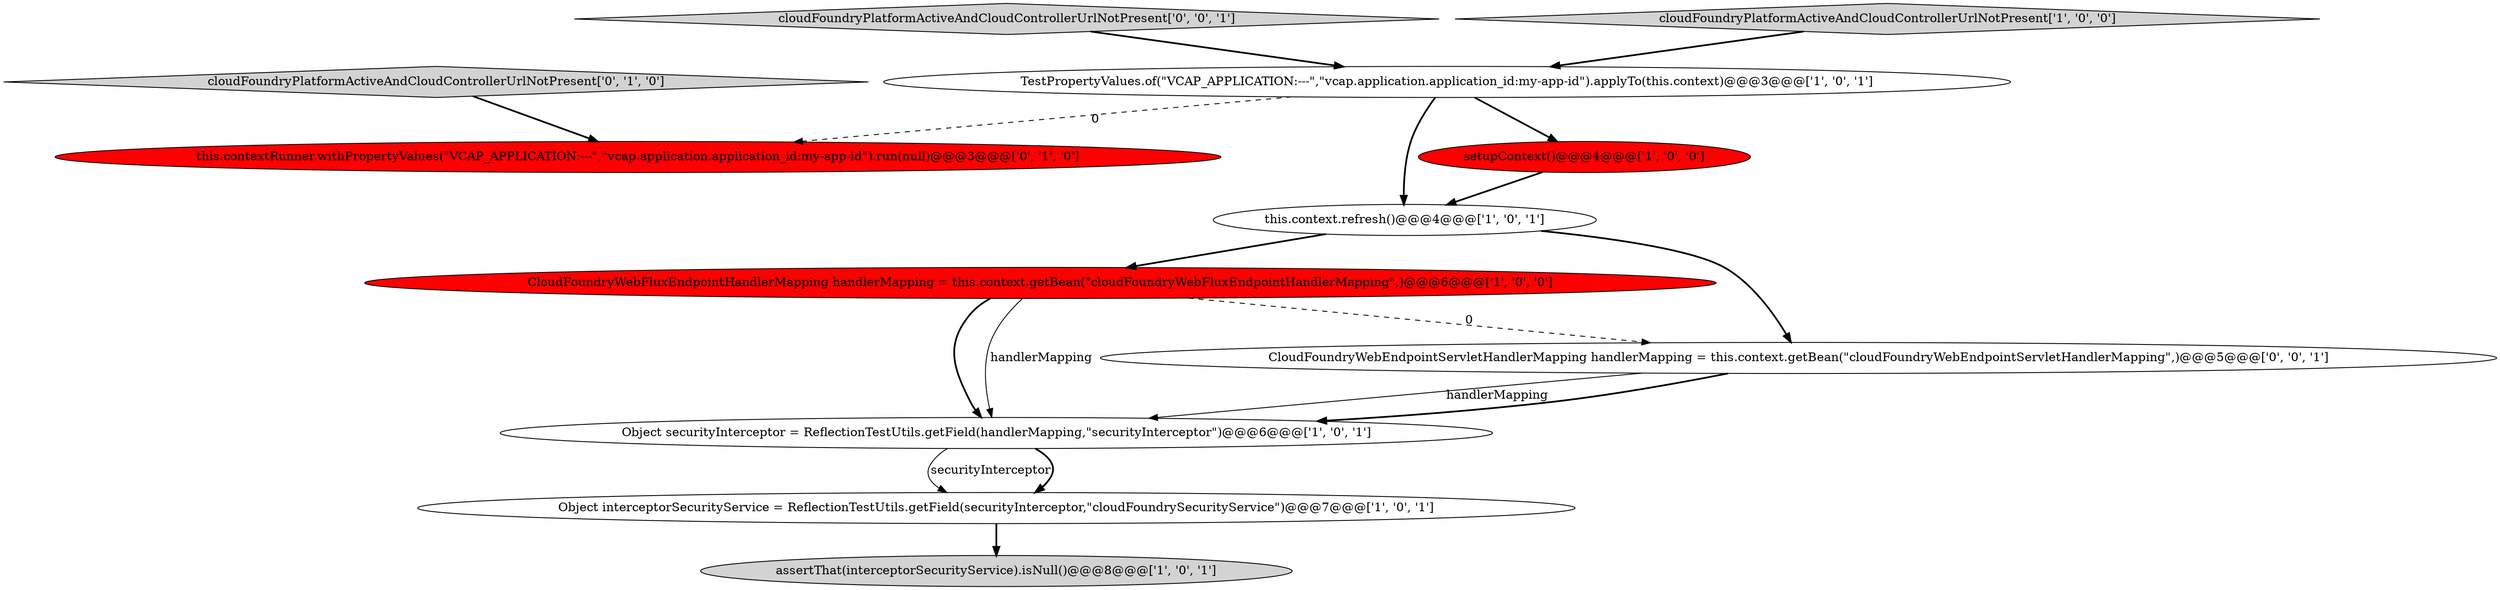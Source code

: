 digraph {
9 [style = filled, label = "cloudFoundryPlatformActiveAndCloudControllerUrlNotPresent['0', '1', '0']", fillcolor = lightgray, shape = diamond image = "AAA0AAABBB2BBB"];
11 [style = filled, label = "cloudFoundryPlatformActiveAndCloudControllerUrlNotPresent['0', '0', '1']", fillcolor = lightgray, shape = diamond image = "AAA0AAABBB3BBB"];
5 [style = filled, label = "this.context.refresh()@@@4@@@['1', '0', '1']", fillcolor = white, shape = ellipse image = "AAA0AAABBB1BBB"];
1 [style = filled, label = "TestPropertyValues.of(\"VCAP_APPLICATION:---\",\"vcap.application.application_id:my-app-id\").applyTo(this.context)@@@3@@@['1', '0', '1']", fillcolor = white, shape = ellipse image = "AAA0AAABBB1BBB"];
6 [style = filled, label = "CloudFoundryWebFluxEndpointHandlerMapping handlerMapping = this.context.getBean(\"cloudFoundryWebFluxEndpointHandlerMapping\",)@@@6@@@['1', '0', '0']", fillcolor = red, shape = ellipse image = "AAA1AAABBB1BBB"];
8 [style = filled, label = "this.contextRunner.withPropertyValues(\"VCAP_APPLICATION:---\",\"vcap.application.application_id:my-app-id\").run(null)@@@3@@@['0', '1', '0']", fillcolor = red, shape = ellipse image = "AAA1AAABBB2BBB"];
10 [style = filled, label = "CloudFoundryWebEndpointServletHandlerMapping handlerMapping = this.context.getBean(\"cloudFoundryWebEndpointServletHandlerMapping\",)@@@5@@@['0', '0', '1']", fillcolor = white, shape = ellipse image = "AAA0AAABBB3BBB"];
3 [style = filled, label = "assertThat(interceptorSecurityService).isNull()@@@8@@@['1', '0', '1']", fillcolor = lightgray, shape = ellipse image = "AAA0AAABBB1BBB"];
4 [style = filled, label = "Object securityInterceptor = ReflectionTestUtils.getField(handlerMapping,\"securityInterceptor\")@@@6@@@['1', '0', '1']", fillcolor = white, shape = ellipse image = "AAA0AAABBB1BBB"];
7 [style = filled, label = "cloudFoundryPlatformActiveAndCloudControllerUrlNotPresent['1', '0', '0']", fillcolor = lightgray, shape = diamond image = "AAA0AAABBB1BBB"];
0 [style = filled, label = "Object interceptorSecurityService = ReflectionTestUtils.getField(securityInterceptor,\"cloudFoundrySecurityService\")@@@7@@@['1', '0', '1']", fillcolor = white, shape = ellipse image = "AAA0AAABBB1BBB"];
2 [style = filled, label = "setupContext()@@@4@@@['1', '0', '0']", fillcolor = red, shape = ellipse image = "AAA1AAABBB1BBB"];
1->5 [style = bold, label=""];
0->3 [style = bold, label=""];
5->10 [style = bold, label=""];
6->4 [style = bold, label=""];
10->4 [style = solid, label="handlerMapping"];
1->8 [style = dashed, label="0"];
1->2 [style = bold, label=""];
6->10 [style = dashed, label="0"];
7->1 [style = bold, label=""];
6->4 [style = solid, label="handlerMapping"];
5->6 [style = bold, label=""];
9->8 [style = bold, label=""];
11->1 [style = bold, label=""];
4->0 [style = solid, label="securityInterceptor"];
4->0 [style = bold, label=""];
2->5 [style = bold, label=""];
10->4 [style = bold, label=""];
}
